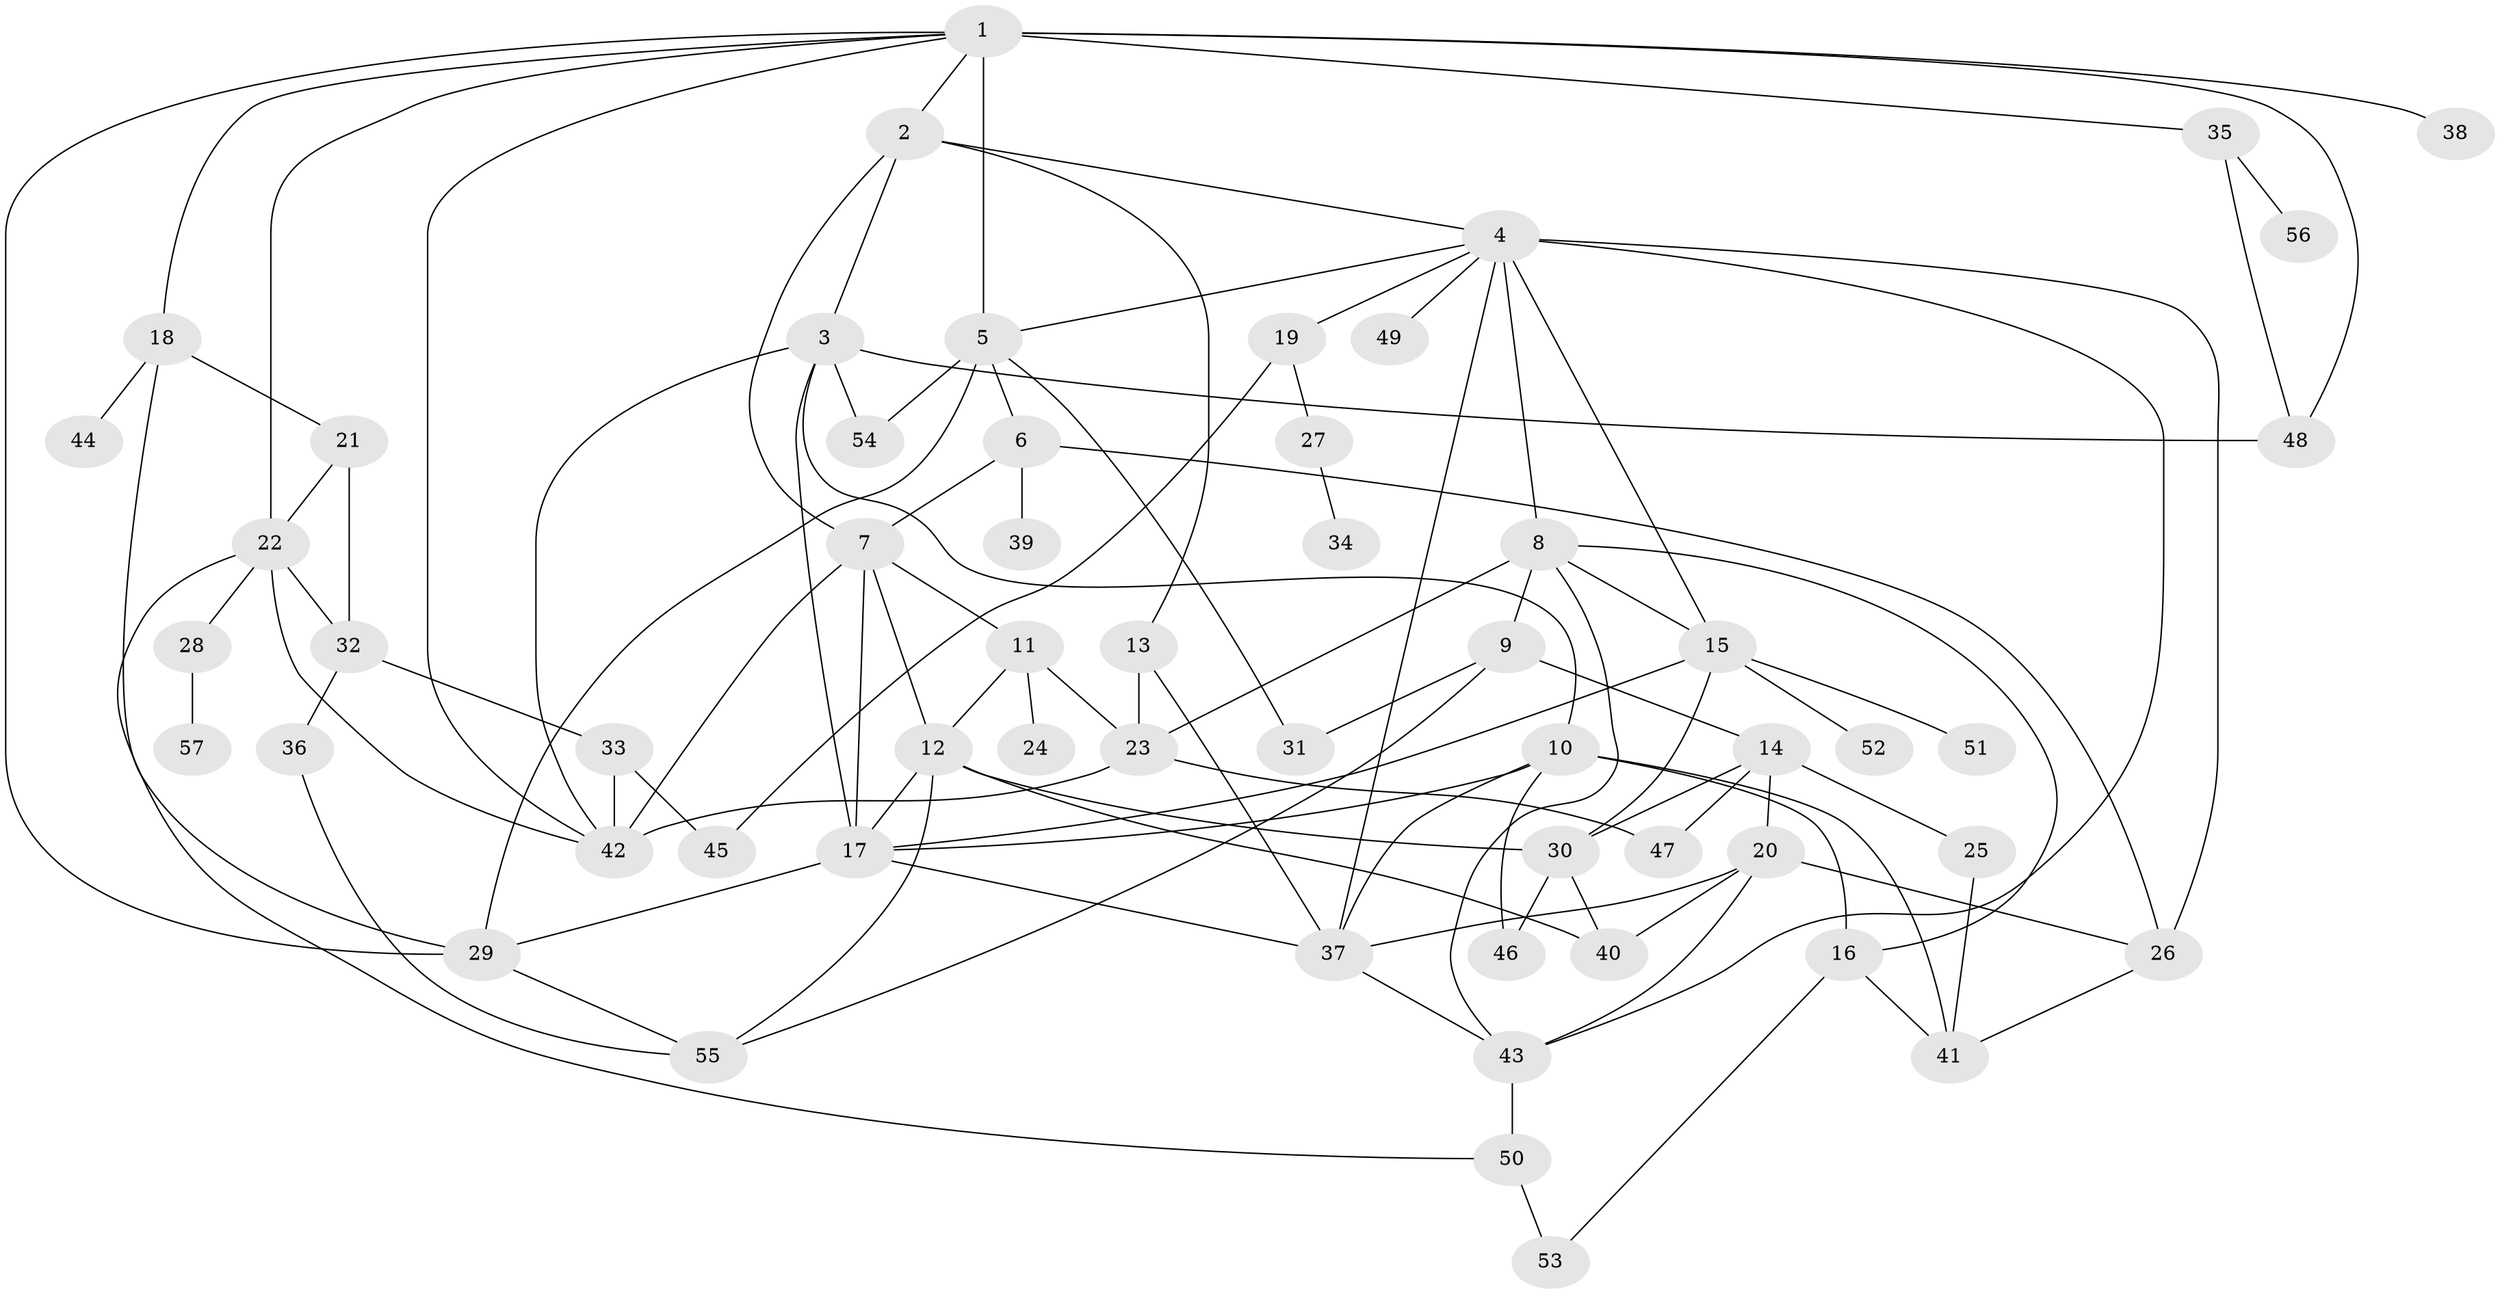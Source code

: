 // original degree distribution, {7: 0.02631578947368421, 6: 0.06140350877192982, 11: 0.008771929824561403, 9: 0.017543859649122806, 4: 0.16666666666666666, 5: 0.02631578947368421, 2: 0.2543859649122807, 8: 0.008771929824561403, 3: 0.17543859649122806, 1: 0.2543859649122807}
// Generated by graph-tools (version 1.1) at 2025/34/03/09/25 02:34:03]
// undirected, 57 vertices, 105 edges
graph export_dot {
graph [start="1"]
  node [color=gray90,style=filled];
  1;
  2;
  3;
  4;
  5;
  6;
  7;
  8;
  9;
  10;
  11;
  12;
  13;
  14;
  15;
  16;
  17;
  18;
  19;
  20;
  21;
  22;
  23;
  24;
  25;
  26;
  27;
  28;
  29;
  30;
  31;
  32;
  33;
  34;
  35;
  36;
  37;
  38;
  39;
  40;
  41;
  42;
  43;
  44;
  45;
  46;
  47;
  48;
  49;
  50;
  51;
  52;
  53;
  54;
  55;
  56;
  57;
  1 -- 2 [weight=1.0];
  1 -- 5 [weight=3.0];
  1 -- 18 [weight=1.0];
  1 -- 22 [weight=1.0];
  1 -- 29 [weight=1.0];
  1 -- 35 [weight=1.0];
  1 -- 38 [weight=1.0];
  1 -- 42 [weight=1.0];
  1 -- 48 [weight=1.0];
  2 -- 3 [weight=1.0];
  2 -- 4 [weight=1.0];
  2 -- 7 [weight=1.0];
  2 -- 13 [weight=1.0];
  3 -- 10 [weight=1.0];
  3 -- 17 [weight=1.0];
  3 -- 42 [weight=1.0];
  3 -- 48 [weight=1.0];
  3 -- 54 [weight=1.0];
  4 -- 5 [weight=1.0];
  4 -- 8 [weight=1.0];
  4 -- 15 [weight=1.0];
  4 -- 19 [weight=1.0];
  4 -- 26 [weight=2.0];
  4 -- 37 [weight=1.0];
  4 -- 43 [weight=1.0];
  4 -- 49 [weight=1.0];
  5 -- 6 [weight=1.0];
  5 -- 29 [weight=1.0];
  5 -- 31 [weight=1.0];
  5 -- 54 [weight=1.0];
  6 -- 7 [weight=1.0];
  6 -- 26 [weight=1.0];
  6 -- 39 [weight=2.0];
  7 -- 11 [weight=1.0];
  7 -- 12 [weight=1.0];
  7 -- 17 [weight=1.0];
  7 -- 42 [weight=3.0];
  8 -- 9 [weight=1.0];
  8 -- 15 [weight=1.0];
  8 -- 16 [weight=1.0];
  8 -- 23 [weight=1.0];
  8 -- 43 [weight=1.0];
  9 -- 14 [weight=1.0];
  9 -- 31 [weight=1.0];
  9 -- 55 [weight=1.0];
  10 -- 16 [weight=1.0];
  10 -- 17 [weight=1.0];
  10 -- 37 [weight=1.0];
  10 -- 41 [weight=1.0];
  10 -- 46 [weight=1.0];
  11 -- 12 [weight=1.0];
  11 -- 23 [weight=1.0];
  11 -- 24 [weight=1.0];
  12 -- 17 [weight=1.0];
  12 -- 30 [weight=1.0];
  12 -- 40 [weight=1.0];
  12 -- 55 [weight=1.0];
  13 -- 23 [weight=2.0];
  13 -- 37 [weight=1.0];
  14 -- 20 [weight=1.0];
  14 -- 25 [weight=4.0];
  14 -- 30 [weight=1.0];
  14 -- 47 [weight=1.0];
  15 -- 17 [weight=1.0];
  15 -- 30 [weight=1.0];
  15 -- 51 [weight=1.0];
  15 -- 52 [weight=1.0];
  16 -- 41 [weight=1.0];
  16 -- 53 [weight=1.0];
  17 -- 29 [weight=1.0];
  17 -- 37 [weight=1.0];
  18 -- 21 [weight=1.0];
  18 -- 29 [weight=1.0];
  18 -- 44 [weight=2.0];
  19 -- 27 [weight=1.0];
  19 -- 45 [weight=1.0];
  20 -- 26 [weight=1.0];
  20 -- 37 [weight=1.0];
  20 -- 40 [weight=1.0];
  20 -- 43 [weight=1.0];
  21 -- 22 [weight=1.0];
  21 -- 32 [weight=1.0];
  22 -- 28 [weight=1.0];
  22 -- 32 [weight=1.0];
  22 -- 42 [weight=1.0];
  22 -- 50 [weight=1.0];
  23 -- 42 [weight=1.0];
  23 -- 47 [weight=2.0];
  25 -- 41 [weight=1.0];
  26 -- 41 [weight=1.0];
  27 -- 34 [weight=1.0];
  28 -- 57 [weight=1.0];
  29 -- 55 [weight=1.0];
  30 -- 40 [weight=1.0];
  30 -- 46 [weight=1.0];
  32 -- 33 [weight=1.0];
  32 -- 36 [weight=2.0];
  33 -- 42 [weight=2.0];
  33 -- 45 [weight=2.0];
  35 -- 48 [weight=1.0];
  35 -- 56 [weight=1.0];
  36 -- 55 [weight=1.0];
  37 -- 43 [weight=1.0];
  43 -- 50 [weight=1.0];
  50 -- 53 [weight=1.0];
}
